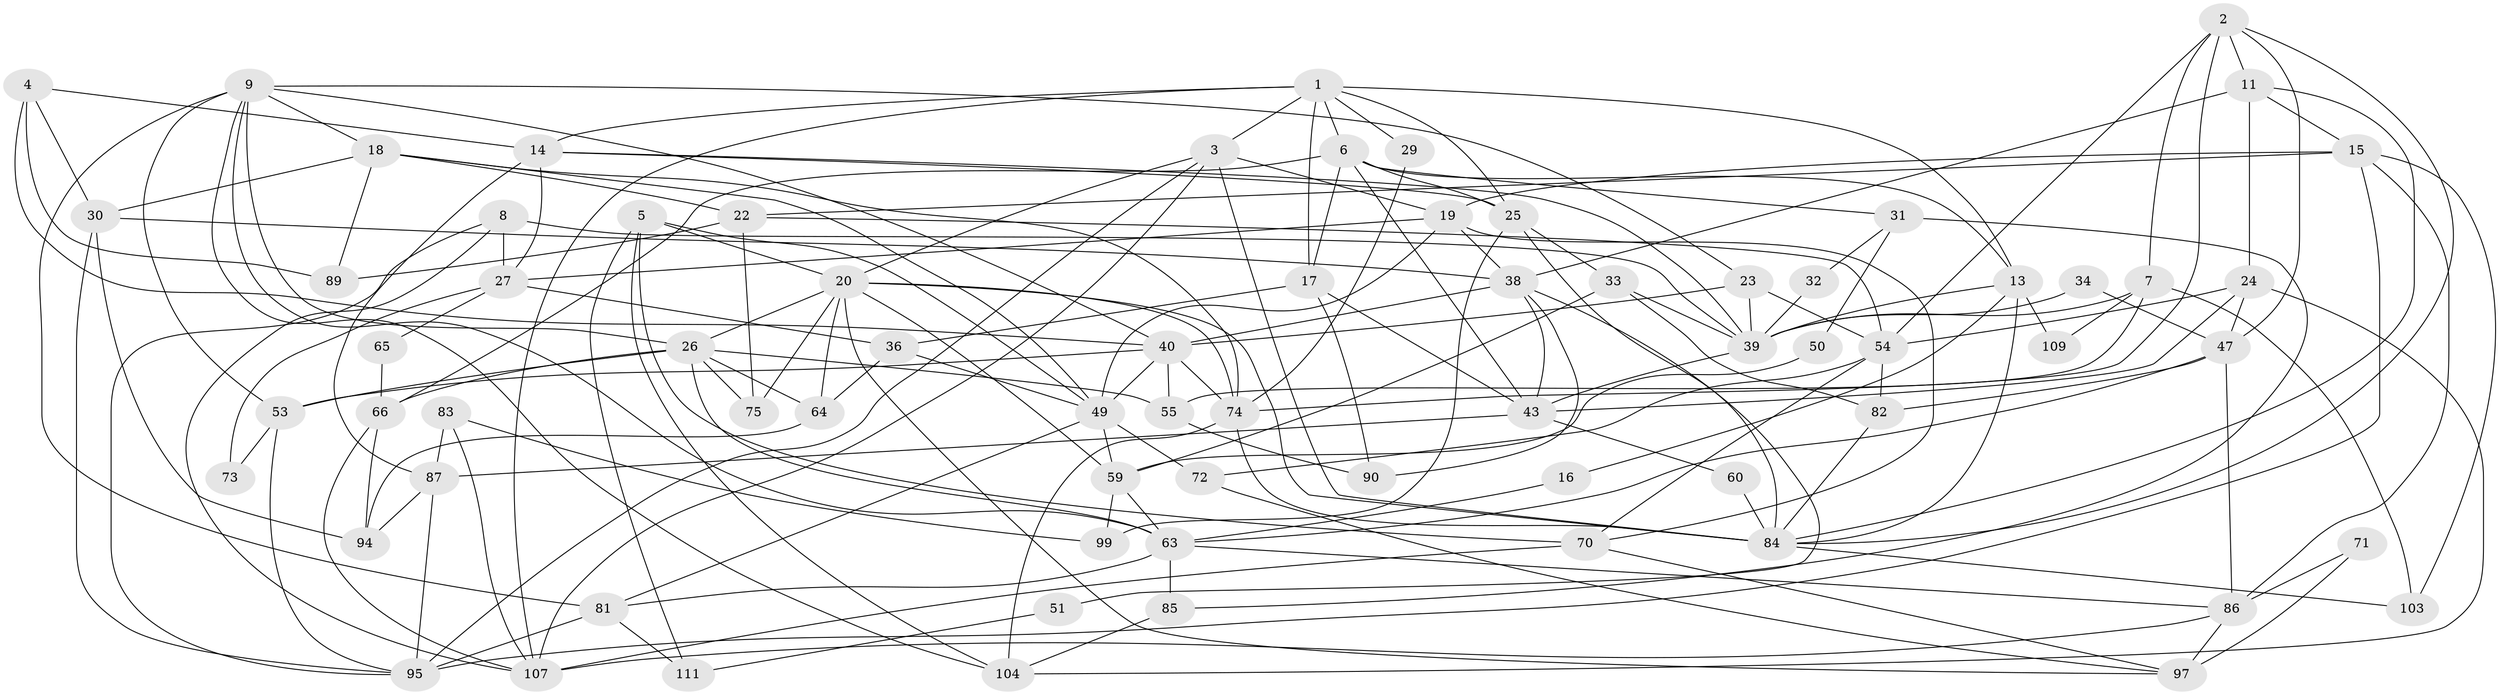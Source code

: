 // original degree distribution, {4: 0.27927927927927926, 3: 0.24324324324324326, 5: 0.17117117117117117, 2: 0.14414414414414414, 6: 0.12612612612612611, 7: 0.036036036036036036}
// Generated by graph-tools (version 1.1) at 2025/41/03/06/25 10:41:52]
// undirected, 72 vertices, 178 edges
graph export_dot {
graph [start="1"]
  node [color=gray90,style=filled];
  1 [super="+42"];
  2 [super="+52"];
  3 [super="+12"];
  4;
  5;
  6 [super="+91"];
  7 [super="+10"];
  8 [super="+46"];
  9 [super="+28"];
  11 [super="+48"];
  13 [super="+41"];
  14 [super="+67"];
  15 [super="+80"];
  16;
  17;
  18;
  19 [super="+21"];
  20 [super="+35"];
  22 [super="+77"];
  23;
  24 [super="+101"];
  25 [super="+56"];
  26 [super="+61"];
  27 [super="+44"];
  29;
  30 [super="+58"];
  31 [super="+45"];
  32;
  33 [super="+102"];
  34;
  36 [super="+37"];
  38 [super="+105"];
  39 [super="+88"];
  40 [super="+100"];
  43 [super="+79"];
  47;
  49 [super="+68"];
  50;
  51;
  53 [super="+62"];
  54 [super="+110"];
  55 [super="+57"];
  59;
  60;
  63 [super="+69"];
  64;
  65;
  66;
  70 [super="+76"];
  71;
  72;
  73;
  74 [super="+78"];
  75;
  81;
  82;
  83;
  84 [super="+93"];
  85;
  86 [super="+92"];
  87 [super="+96"];
  89;
  90;
  94;
  95 [super="+98"];
  97;
  99;
  103 [super="+106"];
  104;
  107 [super="+108"];
  109;
  111;
  1 -- 17;
  1 -- 3;
  1 -- 29;
  1 -- 6;
  1 -- 14;
  1 -- 13;
  1 -- 107;
  1 -- 25;
  2 -- 47;
  2 -- 54;
  2 -- 11;
  2 -- 84;
  2 -- 7;
  2 -- 74;
  3 -- 95;
  3 -- 19;
  3 -- 20;
  3 -- 84;
  3 -- 107;
  4 -- 40;
  4 -- 30;
  4 -- 14;
  4 -- 89;
  5 -- 70;
  5 -- 104;
  5 -- 111;
  5 -- 49;
  5 -- 20;
  6 -- 17;
  6 -- 66;
  6 -- 25;
  6 -- 43;
  6 -- 13;
  6 -- 31;
  7 -- 39 [weight=2];
  7 -- 103;
  7 -- 109;
  7 -- 55 [weight=2];
  8 -- 107;
  8 -- 95;
  8 -- 39;
  8 -- 27;
  9 -- 18;
  9 -- 26;
  9 -- 63;
  9 -- 81;
  9 -- 104;
  9 -- 40;
  9 -- 53;
  9 -- 23;
  11 -- 84;
  11 -- 24;
  11 -- 38;
  11 -- 15;
  13 -- 84;
  13 -- 39;
  13 -- 109;
  13 -- 16;
  14 -- 27;
  14 -- 87;
  14 -- 25;
  14 -- 39;
  15 -- 19;
  15 -- 95;
  15 -- 86;
  15 -- 22;
  15 -- 103;
  16 -- 63;
  17 -- 36;
  17 -- 43;
  17 -- 90;
  18 -- 89;
  18 -- 74;
  18 -- 22;
  18 -- 49;
  18 -- 30;
  19 -- 70;
  19 -- 49;
  19 -- 27;
  19 -- 38;
  20 -- 84;
  20 -- 75;
  20 -- 26;
  20 -- 64;
  20 -- 97;
  20 -- 74;
  20 -- 59;
  22 -- 75;
  22 -- 89 [weight=2];
  22 -- 54;
  23 -- 54;
  23 -- 39;
  23 -- 40;
  24 -- 104;
  24 -- 43;
  24 -- 54;
  24 -- 47;
  25 -- 99;
  25 -- 84;
  25 -- 33;
  26 -- 63;
  26 -- 64;
  26 -- 66;
  26 -- 75;
  26 -- 53;
  26 -- 55;
  27 -- 73;
  27 -- 36;
  27 -- 65;
  29 -- 74;
  30 -- 94;
  30 -- 38;
  30 -- 95;
  31 -- 85;
  31 -- 32;
  31 -- 50;
  32 -- 39;
  33 -- 59;
  33 -- 39;
  33 -- 82;
  34 -- 47;
  34 -- 39;
  36 -- 64;
  36 -- 49;
  38 -- 51;
  38 -- 40;
  38 -- 90;
  38 -- 43;
  39 -- 43;
  40 -- 74;
  40 -- 49;
  40 -- 53;
  40 -- 55;
  43 -- 87;
  43 -- 60;
  47 -- 82;
  47 -- 86;
  47 -- 63;
  49 -- 59;
  49 -- 81;
  49 -- 72;
  50 -- 59;
  51 -- 111;
  53 -- 73;
  53 -- 95;
  54 -- 72;
  54 -- 82;
  54 -- 70;
  55 -- 90;
  59 -- 99;
  59 -- 63;
  60 -- 84;
  63 -- 85;
  63 -- 81;
  63 -- 86;
  64 -- 94;
  65 -- 66;
  66 -- 94;
  66 -- 107;
  70 -- 107 [weight=2];
  70 -- 97;
  71 -- 86;
  71 -- 97;
  72 -- 97;
  74 -- 84;
  74 -- 104;
  81 -- 111;
  81 -- 95;
  82 -- 84;
  83 -- 87;
  83 -- 99;
  83 -- 107;
  84 -- 103;
  85 -- 104;
  86 -- 97;
  86 -- 107;
  87 -- 95;
  87 -- 94;
}
